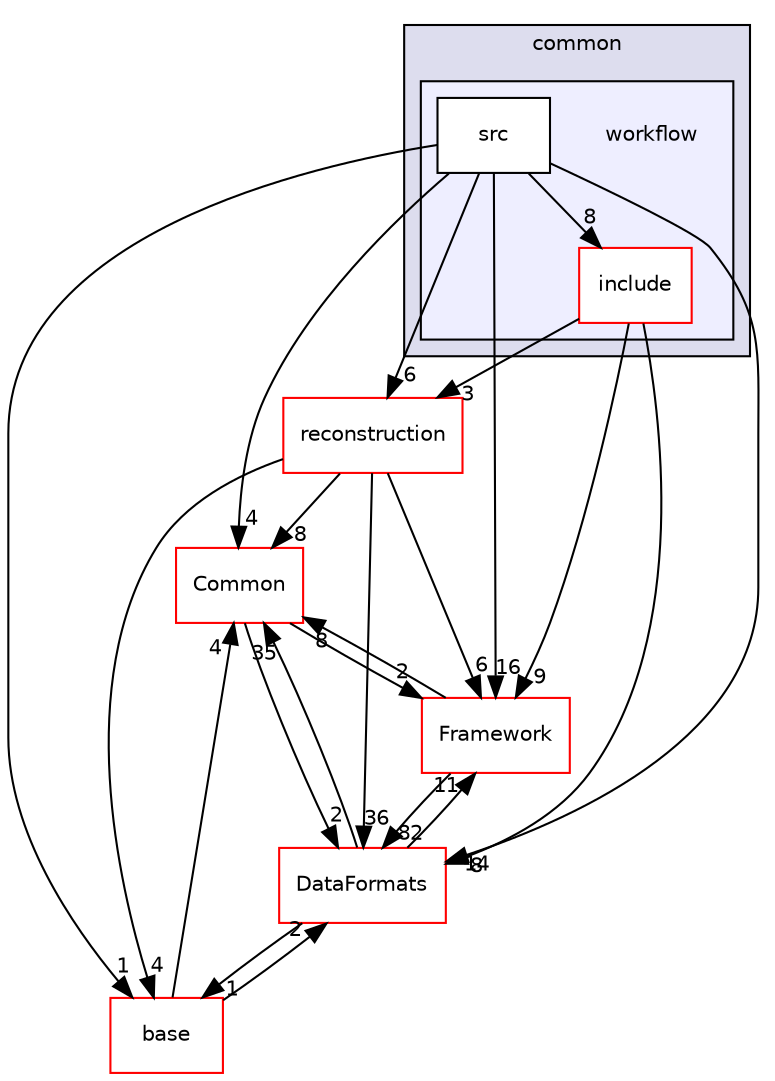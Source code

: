 digraph "/home/travis/build/AliceO2Group/AliceO2/Detectors/ITSMFT/common/workflow" {
  bgcolor=transparent;
  compound=true
  node [ fontsize="10", fontname="Helvetica"];
  edge [ labelfontsize="10", labelfontname="Helvetica"];
  subgraph clusterdir_85bf31a2e8d306e7598ffcb73f8df6bf {
    graph [ bgcolor="#ddddee", pencolor="black", label="common" fontname="Helvetica", fontsize="10", URL="dir_85bf31a2e8d306e7598ffcb73f8df6bf.html"]
  subgraph clusterdir_cd7d5e2598ca22d0234e65e7e58f6fe3 {
    graph [ bgcolor="#eeeeff", pencolor="black", label="" URL="dir_cd7d5e2598ca22d0234e65e7e58f6fe3.html"];
    dir_cd7d5e2598ca22d0234e65e7e58f6fe3 [shape=plaintext label="workflow"];
    dir_ddb3898f7e3847431eff59fd5513b916 [shape=box label="include" color="red" fillcolor="white" style="filled" URL="dir_ddb3898f7e3847431eff59fd5513b916.html"];
    dir_98223cd4f657b249d6dd7fcd39e2d94b [shape=box label="src" color="black" fillcolor="white" style="filled" URL="dir_98223cd4f657b249d6dd7fcd39e2d94b.html"];
  }
  }
  dir_2174d8cbbd82d5c404dd04814f845a3a [shape=box label="reconstruction" color="red" URL="dir_2174d8cbbd82d5c404dd04814f845a3a.html"];
  dir_4ab6b4cc6a7edbff49100e9123df213f [shape=box label="Common" color="red" URL="dir_4ab6b4cc6a7edbff49100e9123df213f.html"];
  dir_7c9998090bca7c4aa89c05dd66fe73f5 [shape=box label="base" color="red" URL="dir_7c9998090bca7c4aa89c05dd66fe73f5.html"];
  dir_bcbb2cf9a3d3d83e5515c82071a07177 [shape=box label="Framework" color="red" URL="dir_bcbb2cf9a3d3d83e5515c82071a07177.html"];
  dir_2171f7ec022c5423887b07c69b2f5b48 [shape=box label="DataFormats" color="red" URL="dir_2171f7ec022c5423887b07c69b2f5b48.html"];
  dir_ddb3898f7e3847431eff59fd5513b916->dir_2174d8cbbd82d5c404dd04814f845a3a [headlabel="3", labeldistance=1.5 headhref="dir_000492_000362.html"];
  dir_ddb3898f7e3847431eff59fd5513b916->dir_bcbb2cf9a3d3d83e5515c82071a07177 [headlabel="9", labeldistance=1.5 headhref="dir_000492_000014.html"];
  dir_ddb3898f7e3847431eff59fd5513b916->dir_2171f7ec022c5423887b07c69b2f5b48 [headlabel="8", labeldistance=1.5 headhref="dir_000492_000077.html"];
  dir_2174d8cbbd82d5c404dd04814f845a3a->dir_4ab6b4cc6a7edbff49100e9123df213f [headlabel="8", labeldistance=1.5 headhref="dir_000362_000028.html"];
  dir_2174d8cbbd82d5c404dd04814f845a3a->dir_7c9998090bca7c4aa89c05dd66fe73f5 [headlabel="4", labeldistance=1.5 headhref="dir_000362_000477.html"];
  dir_2174d8cbbd82d5c404dd04814f845a3a->dir_bcbb2cf9a3d3d83e5515c82071a07177 [headlabel="6", labeldistance=1.5 headhref="dir_000362_000014.html"];
  dir_2174d8cbbd82d5c404dd04814f845a3a->dir_2171f7ec022c5423887b07c69b2f5b48 [headlabel="36", labeldistance=1.5 headhref="dir_000362_000077.html"];
  dir_4ab6b4cc6a7edbff49100e9123df213f->dir_bcbb2cf9a3d3d83e5515c82071a07177 [headlabel="2", labeldistance=1.5 headhref="dir_000028_000014.html"];
  dir_4ab6b4cc6a7edbff49100e9123df213f->dir_2171f7ec022c5423887b07c69b2f5b48 [headlabel="2", labeldistance=1.5 headhref="dir_000028_000077.html"];
  dir_7c9998090bca7c4aa89c05dd66fe73f5->dir_4ab6b4cc6a7edbff49100e9123df213f [headlabel="4", labeldistance=1.5 headhref="dir_000477_000028.html"];
  dir_7c9998090bca7c4aa89c05dd66fe73f5->dir_2171f7ec022c5423887b07c69b2f5b48 [headlabel="2", labeldistance=1.5 headhref="dir_000477_000077.html"];
  dir_98223cd4f657b249d6dd7fcd39e2d94b->dir_ddb3898f7e3847431eff59fd5513b916 [headlabel="8", labeldistance=1.5 headhref="dir_000494_000492.html"];
  dir_98223cd4f657b249d6dd7fcd39e2d94b->dir_2174d8cbbd82d5c404dd04814f845a3a [headlabel="6", labeldistance=1.5 headhref="dir_000494_000362.html"];
  dir_98223cd4f657b249d6dd7fcd39e2d94b->dir_4ab6b4cc6a7edbff49100e9123df213f [headlabel="4", labeldistance=1.5 headhref="dir_000494_000028.html"];
  dir_98223cd4f657b249d6dd7fcd39e2d94b->dir_7c9998090bca7c4aa89c05dd66fe73f5 [headlabel="1", labeldistance=1.5 headhref="dir_000494_000477.html"];
  dir_98223cd4f657b249d6dd7fcd39e2d94b->dir_bcbb2cf9a3d3d83e5515c82071a07177 [headlabel="16", labeldistance=1.5 headhref="dir_000494_000014.html"];
  dir_98223cd4f657b249d6dd7fcd39e2d94b->dir_2171f7ec022c5423887b07c69b2f5b48 [headlabel="14", labeldistance=1.5 headhref="dir_000494_000077.html"];
  dir_bcbb2cf9a3d3d83e5515c82071a07177->dir_4ab6b4cc6a7edbff49100e9123df213f [headlabel="8", labeldistance=1.5 headhref="dir_000014_000028.html"];
  dir_bcbb2cf9a3d3d83e5515c82071a07177->dir_2171f7ec022c5423887b07c69b2f5b48 [headlabel="82", labeldistance=1.5 headhref="dir_000014_000077.html"];
  dir_2171f7ec022c5423887b07c69b2f5b48->dir_4ab6b4cc6a7edbff49100e9123df213f [headlabel="35", labeldistance=1.5 headhref="dir_000077_000028.html"];
  dir_2171f7ec022c5423887b07c69b2f5b48->dir_7c9998090bca7c4aa89c05dd66fe73f5 [headlabel="1", labeldistance=1.5 headhref="dir_000077_000477.html"];
  dir_2171f7ec022c5423887b07c69b2f5b48->dir_bcbb2cf9a3d3d83e5515c82071a07177 [headlabel="11", labeldistance=1.5 headhref="dir_000077_000014.html"];
}
